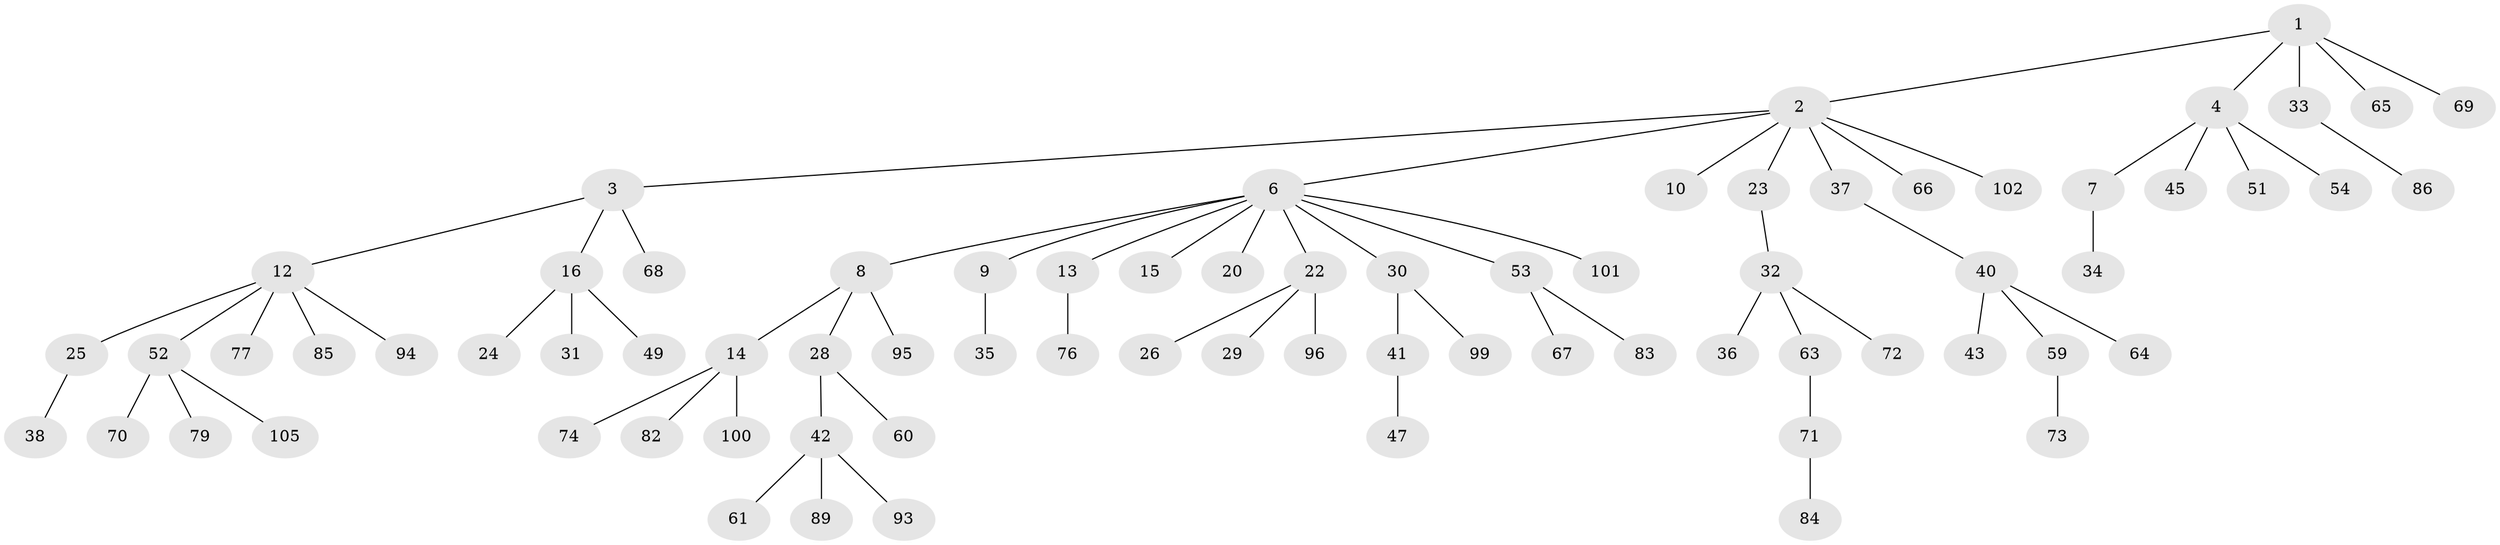 // original degree distribution, {5: 0.037037037037037035, 8: 0.009259259259259259, 3: 0.10185185185185185, 9: 0.009259259259259259, 2: 0.2962962962962963, 4: 0.06481481481481481, 1: 0.48148148148148145}
// Generated by graph-tools (version 1.1) at 2025/11/02/27/25 16:11:25]
// undirected, 75 vertices, 74 edges
graph export_dot {
graph [start="1"]
  node [color=gray90,style=filled];
  1 [super="+11"];
  2 [super="+18"];
  3 [super="+5"];
  4 [super="+17"];
  6 [super="+21"];
  7 [super="+19"];
  8 [super="+92"];
  9;
  10;
  12 [super="+39"];
  13 [super="+44"];
  14 [super="+50"];
  15;
  16 [super="+46"];
  20;
  22 [super="+27"];
  23;
  24;
  25;
  26;
  28;
  29;
  30 [super="+48"];
  31;
  32 [super="+62"];
  33 [super="+56"];
  34;
  35;
  36;
  37;
  38;
  40 [super="+58"];
  41 [super="+57"];
  42 [super="+80"];
  43;
  45;
  47 [super="+55"];
  49;
  51 [super="+108"];
  52 [super="+97"];
  53 [super="+98"];
  54 [super="+75"];
  59;
  60 [super="+107"];
  61;
  63 [super="+81"];
  64;
  65;
  66;
  67;
  68 [super="+104"];
  69 [super="+106"];
  70;
  71 [super="+91"];
  72 [super="+78"];
  73 [super="+87"];
  74;
  76;
  77;
  79 [super="+88"];
  82;
  83;
  84;
  85;
  86;
  89 [super="+90"];
  93;
  94;
  95;
  96;
  99 [super="+103"];
  100;
  101;
  102;
  105;
  1 -- 2;
  1 -- 4;
  1 -- 33;
  1 -- 65;
  1 -- 69;
  2 -- 3;
  2 -- 6;
  2 -- 10;
  2 -- 23;
  2 -- 37;
  2 -- 66;
  2 -- 102;
  3 -- 12;
  3 -- 16;
  3 -- 68;
  4 -- 7;
  4 -- 51;
  4 -- 54;
  4 -- 45;
  6 -- 8;
  6 -- 9;
  6 -- 13;
  6 -- 15;
  6 -- 20;
  6 -- 30;
  6 -- 53;
  6 -- 101;
  6 -- 22;
  7 -- 34;
  8 -- 14;
  8 -- 28;
  8 -- 95;
  9 -- 35;
  12 -- 25;
  12 -- 85;
  12 -- 94;
  12 -- 77;
  12 -- 52;
  13 -- 76;
  14 -- 74;
  14 -- 100;
  14 -- 82;
  16 -- 24;
  16 -- 31;
  16 -- 49;
  22 -- 26;
  22 -- 96;
  22 -- 29;
  23 -- 32;
  25 -- 38;
  28 -- 42;
  28 -- 60;
  30 -- 41;
  30 -- 99;
  32 -- 36;
  32 -- 63;
  32 -- 72;
  33 -- 86;
  37 -- 40;
  40 -- 43;
  40 -- 59;
  40 -- 64;
  41 -- 47;
  42 -- 61;
  42 -- 89;
  42 -- 93;
  52 -- 70;
  52 -- 79;
  52 -- 105;
  53 -- 67;
  53 -- 83;
  59 -- 73;
  63 -- 71;
  71 -- 84;
}
